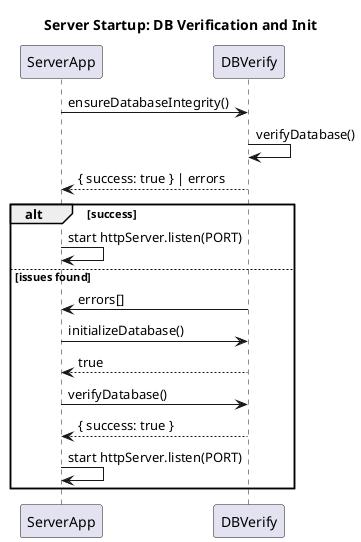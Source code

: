 @startuml
title Server Startup: DB Verification and Init

participant "ServerApp" as App
participant "DBVerify" as DV

App -> DV: ensureDatabaseIntegrity()
DV -> DV: verifyDatabase()
DV --> App: { success: true } | errors
alt success
  App -> App: start httpServer.listen(PORT)
else issues found
  App <- DV: errors[]
  App -> DV: initializeDatabase()
  DV --> App: true
  App -> DV: verifyDatabase()
  DV --> App: { success: true }
  App -> App: start httpServer.listen(PORT)
end

@enduml

